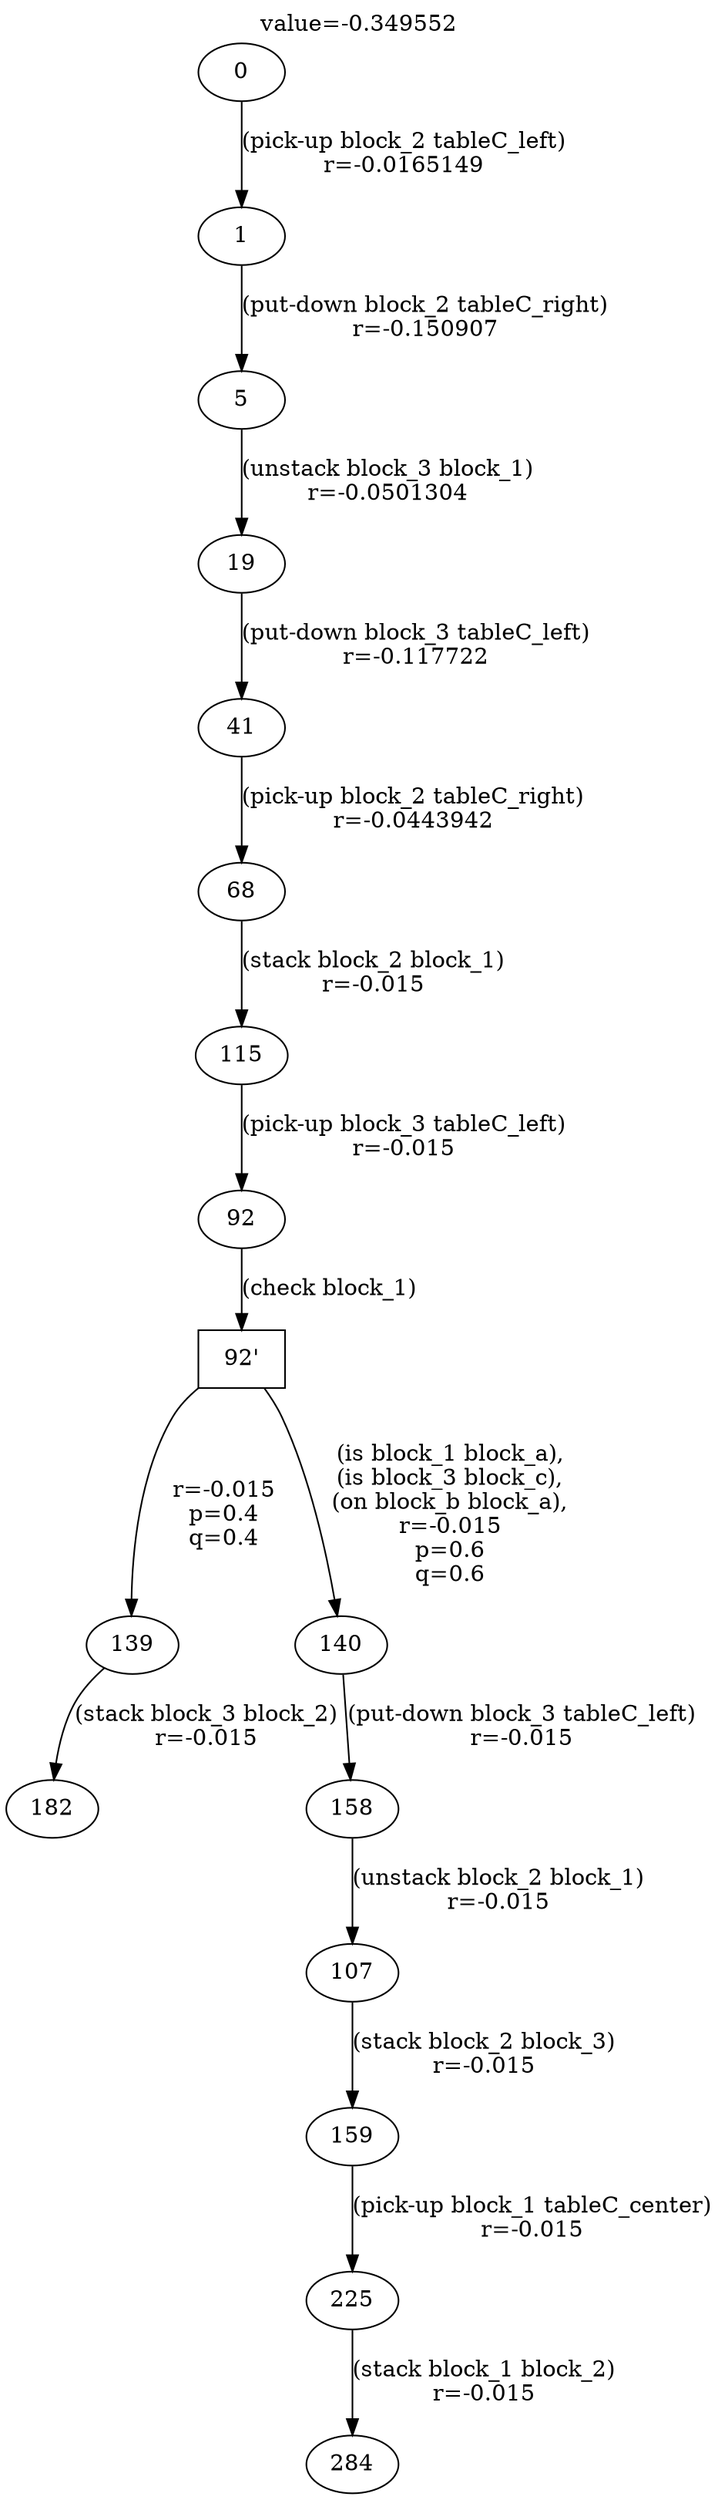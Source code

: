 digraph g{
label="value=-0.349552"
labelloc=top
0->1 [ label="(pick-up block_2 tableC_left)
r=-0.0165149" ];
1->5 [ label="(put-down block_2 tableC_right)
r=-0.150907" ];
5->19 [ label="(unstack block_3 block_1)
r=-0.0501304" ];
19->41 [ label="(put-down block_3 tableC_left)
r=-0.117722" ];
41->68 [ label="(pick-up block_2 tableC_right)
r=-0.0443942" ];
68->115 [ label="(stack block_2 block_1)
r=-0.015" ];
115->92 [ label="(pick-up block_3 tableC_left)
r=-0.015" ];
"92'" [ shape=box ] ;
92->"92'" [ label="(check block_1)" ];
"92'"->139 [ label="
r=-0.015
p=0.4
q=0.4" ];
139->182 [ label="(stack block_3 block_2)
r=-0.015" ];
"92'"->140 [ label="
(is block_1 block_a),
(is block_3 block_c),
(on block_b block_a),
r=-0.015
p=0.6
q=0.6" ];
140->158 [ label="(put-down block_3 tableC_left)
r=-0.015" ];
158->107 [ label="(unstack block_2 block_1)
r=-0.015" ];
107->159 [ label="(stack block_2 block_3)
r=-0.015" ];
159->225 [ label="(pick-up block_1 tableC_center)
r=-0.015" ];
225->284 [ label="(stack block_1 block_2)
r=-0.015" ];
}
